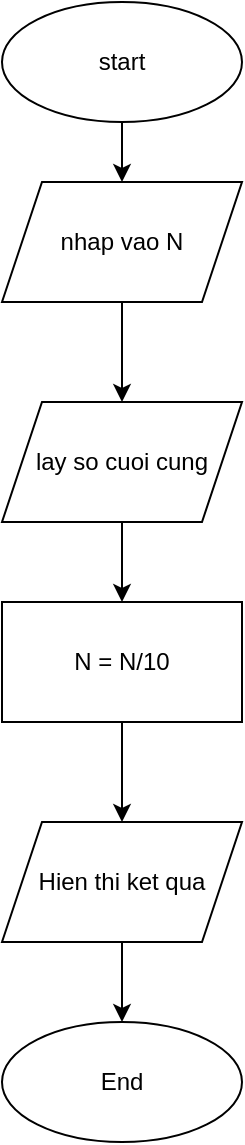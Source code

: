 <mxfile version="18.0.7" type="google"><diagram id="mt4XrWFSS3njLVQMAv1B" name="Page-1"><mxGraphModel grid="1" page="1" gridSize="10" guides="1" tooltips="1" connect="1" arrows="1" fold="1" pageScale="1" pageWidth="827" pageHeight="1169" math="0" shadow="0"><root><mxCell id="0"/><mxCell id="1" parent="0"/><mxCell id="1f7Mb3DAd648TGBr07CQ-6" value="" style="edgeStyle=orthogonalEdgeStyle;curved=0;rounded=1;sketch=0;orthogonalLoop=1;jettySize=auto;html=1;" edge="1" parent="1" source="1f7Mb3DAd648TGBr07CQ-1" target="1f7Mb3DAd648TGBr07CQ-2"><mxGeometry relative="1" as="geometry"/></mxCell><mxCell id="1f7Mb3DAd648TGBr07CQ-1" value="start" style="ellipse;whiteSpace=wrap;html=1;" vertex="1" parent="1"><mxGeometry x="220" width="120" height="60" as="geometry"/></mxCell><mxCell id="1f7Mb3DAd648TGBr07CQ-5" value="" style="edgeStyle=orthogonalEdgeStyle;curved=0;rounded=1;sketch=0;orthogonalLoop=1;jettySize=auto;html=1;" edge="1" parent="1" source="1f7Mb3DAd648TGBr07CQ-2"><mxGeometry relative="1" as="geometry"><mxPoint x="280" y="200" as="targetPoint"/></mxGeometry></mxCell><mxCell id="1f7Mb3DAd648TGBr07CQ-2" value="nhap vao N" style="shape=parallelogram;perimeter=parallelogramPerimeter;whiteSpace=wrap;html=1;fixedSize=1;rounded=0;sketch=0;" vertex="1" parent="1"><mxGeometry x="220" y="90" width="120" height="60" as="geometry"/></mxCell><mxCell id="1f7Mb3DAd648TGBr07CQ-9" value="" style="edgeStyle=orthogonalEdgeStyle;curved=0;rounded=1;sketch=0;orthogonalLoop=1;jettySize=auto;html=1;" edge="1" parent="1" source="1f7Mb3DAd648TGBr07CQ-7" target="1f7Mb3DAd648TGBr07CQ-8"><mxGeometry relative="1" as="geometry"/></mxCell><mxCell id="1f7Mb3DAd648TGBr07CQ-7" value="lay so cuoi cung" style="shape=parallelogram;perimeter=parallelogramPerimeter;whiteSpace=wrap;html=1;fixedSize=1;rounded=0;sketch=0;" vertex="1" parent="1"><mxGeometry x="220" y="200" width="120" height="60" as="geometry"/></mxCell><mxCell id="1f7Mb3DAd648TGBr07CQ-12" value="" style="edgeStyle=orthogonalEdgeStyle;curved=0;rounded=1;sketch=0;orthogonalLoop=1;jettySize=auto;html=1;" edge="1" parent="1" source="1f7Mb3DAd648TGBr07CQ-8" target="1f7Mb3DAd648TGBr07CQ-10"><mxGeometry relative="1" as="geometry"/></mxCell><mxCell id="1f7Mb3DAd648TGBr07CQ-8" value="N = N/10" style="whiteSpace=wrap;html=1;rounded=0;sketch=0;" vertex="1" parent="1"><mxGeometry x="220" y="300" width="120" height="60" as="geometry"/></mxCell><mxCell id="1f7Mb3DAd648TGBr07CQ-13" value="" style="edgeStyle=orthogonalEdgeStyle;curved=0;rounded=1;sketch=0;orthogonalLoop=1;jettySize=auto;html=1;" edge="1" parent="1" source="1f7Mb3DAd648TGBr07CQ-10" target="1f7Mb3DAd648TGBr07CQ-11"><mxGeometry relative="1" as="geometry"/></mxCell><mxCell id="1f7Mb3DAd648TGBr07CQ-10" value="Hien thi ket qua" style="shape=parallelogram;perimeter=parallelogramPerimeter;whiteSpace=wrap;html=1;fixedSize=1;rounded=0;sketch=0;" vertex="1" parent="1"><mxGeometry x="220" y="410" width="120" height="60" as="geometry"/></mxCell><mxCell id="1f7Mb3DAd648TGBr07CQ-11" value="End" style="ellipse;whiteSpace=wrap;html=1;rounded=0;sketch=0;" vertex="1" parent="1"><mxGeometry x="220" y="510" width="120" height="60" as="geometry"/></mxCell></root></mxGraphModel></diagram></mxfile>